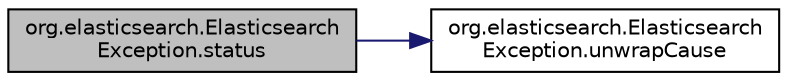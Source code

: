 digraph "org.elasticsearch.ElasticsearchException.status"
{
  edge [fontname="Helvetica",fontsize="10",labelfontname="Helvetica",labelfontsize="10"];
  node [fontname="Helvetica",fontsize="10",shape=record];
  rankdir="LR";
  Node58 [label="org.elasticsearch.Elasticsearch\lException.status",height=0.2,width=0.4,color="black", fillcolor="grey75", style="filled", fontcolor="black"];
  Node58 -> Node59 [color="midnightblue",fontsize="10",style="solid",fontname="Helvetica"];
  Node59 [label="org.elasticsearch.Elasticsearch\lException.unwrapCause",height=0.2,width=0.4,color="black", fillcolor="white", style="filled",URL="$classorg_1_1elasticsearch_1_1_elasticsearch_exception.html#afc4c4c4644fddfd06805fa19e65459fc"];
}

